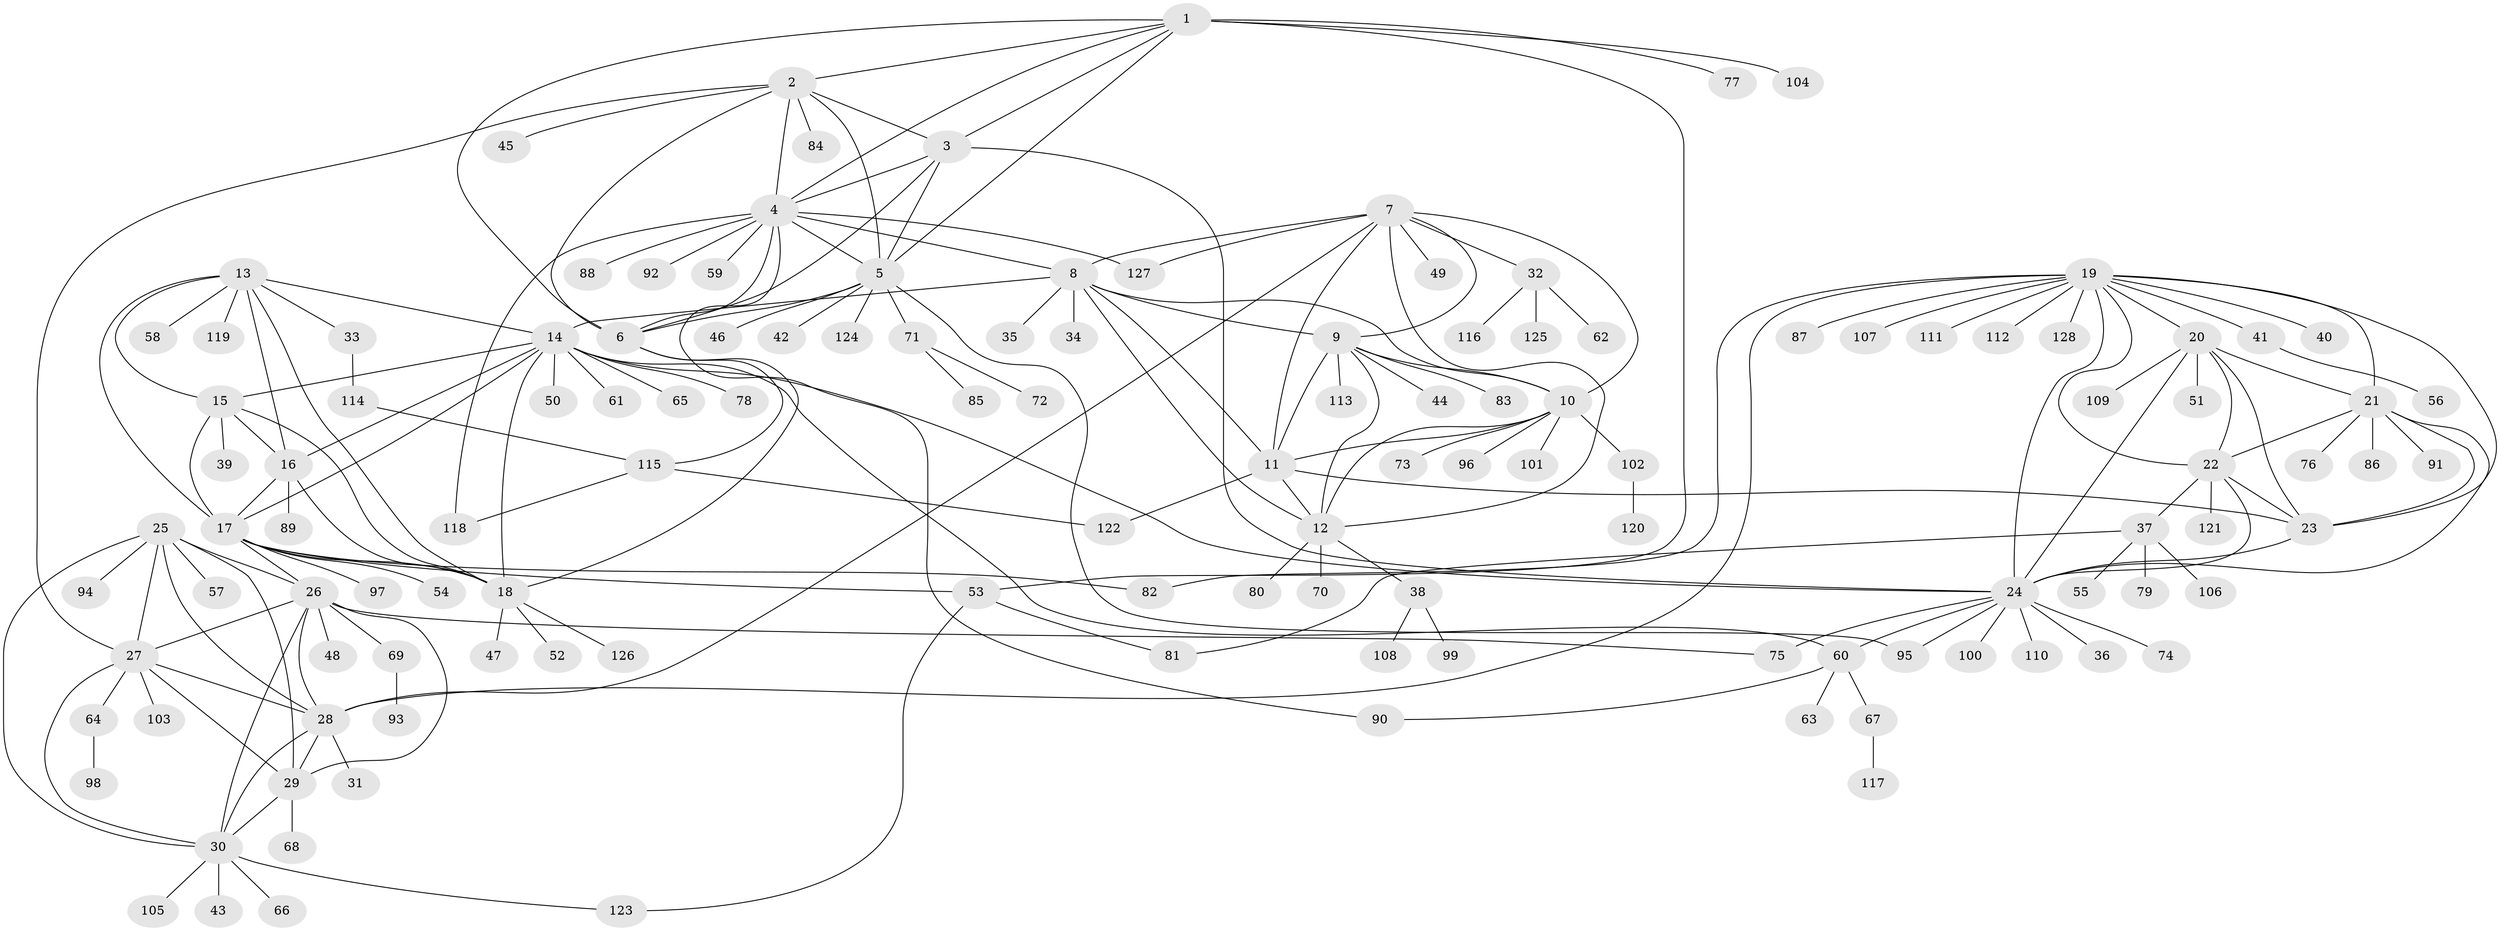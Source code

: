 // coarse degree distribution, {6: 0.05263157894736842, 7: 0.05263157894736842, 4: 0.02631578947368421, 15: 0.013157894736842105, 11: 0.013157894736842105, 5: 0.05263157894736842, 10: 0.013157894736842105, 8: 0.02631578947368421, 9: 0.013157894736842105, 14: 0.013157894736842105, 2: 0.07894736842105263, 1: 0.6447368421052632}
// Generated by graph-tools (version 1.1) at 2025/19/03/04/25 18:19:43]
// undirected, 128 vertices, 195 edges
graph export_dot {
graph [start="1"]
  node [color=gray90,style=filled];
  1;
  2;
  3;
  4;
  5;
  6;
  7;
  8;
  9;
  10;
  11;
  12;
  13;
  14;
  15;
  16;
  17;
  18;
  19;
  20;
  21;
  22;
  23;
  24;
  25;
  26;
  27;
  28;
  29;
  30;
  31;
  32;
  33;
  34;
  35;
  36;
  37;
  38;
  39;
  40;
  41;
  42;
  43;
  44;
  45;
  46;
  47;
  48;
  49;
  50;
  51;
  52;
  53;
  54;
  55;
  56;
  57;
  58;
  59;
  60;
  61;
  62;
  63;
  64;
  65;
  66;
  67;
  68;
  69;
  70;
  71;
  72;
  73;
  74;
  75;
  76;
  77;
  78;
  79;
  80;
  81;
  82;
  83;
  84;
  85;
  86;
  87;
  88;
  89;
  90;
  91;
  92;
  93;
  94;
  95;
  96;
  97;
  98;
  99;
  100;
  101;
  102;
  103;
  104;
  105;
  106;
  107;
  108;
  109;
  110;
  111;
  112;
  113;
  114;
  115;
  116;
  117;
  118;
  119;
  120;
  121;
  122;
  123;
  124;
  125;
  126;
  127;
  128;
  1 -- 2;
  1 -- 3;
  1 -- 4;
  1 -- 5;
  1 -- 6;
  1 -- 53;
  1 -- 77;
  1 -- 104;
  2 -- 3;
  2 -- 4;
  2 -- 5;
  2 -- 6;
  2 -- 27;
  2 -- 45;
  2 -- 84;
  3 -- 4;
  3 -- 5;
  3 -- 6;
  3 -- 24;
  4 -- 5;
  4 -- 6;
  4 -- 8;
  4 -- 59;
  4 -- 88;
  4 -- 90;
  4 -- 92;
  4 -- 118;
  4 -- 127;
  5 -- 6;
  5 -- 42;
  5 -- 46;
  5 -- 71;
  5 -- 95;
  5 -- 124;
  6 -- 18;
  6 -- 115;
  7 -- 8;
  7 -- 9;
  7 -- 10;
  7 -- 11;
  7 -- 12;
  7 -- 28;
  7 -- 32;
  7 -- 49;
  7 -- 127;
  8 -- 9;
  8 -- 10;
  8 -- 11;
  8 -- 12;
  8 -- 14;
  8 -- 34;
  8 -- 35;
  9 -- 10;
  9 -- 11;
  9 -- 12;
  9 -- 44;
  9 -- 83;
  9 -- 113;
  10 -- 11;
  10 -- 12;
  10 -- 73;
  10 -- 96;
  10 -- 101;
  10 -- 102;
  11 -- 12;
  11 -- 23;
  11 -- 122;
  12 -- 38;
  12 -- 70;
  12 -- 80;
  13 -- 14;
  13 -- 15;
  13 -- 16;
  13 -- 17;
  13 -- 18;
  13 -- 33;
  13 -- 58;
  13 -- 119;
  14 -- 15;
  14 -- 16;
  14 -- 17;
  14 -- 18;
  14 -- 24;
  14 -- 50;
  14 -- 60;
  14 -- 61;
  14 -- 65;
  14 -- 78;
  15 -- 16;
  15 -- 17;
  15 -- 18;
  15 -- 39;
  16 -- 17;
  16 -- 18;
  16 -- 89;
  17 -- 18;
  17 -- 26;
  17 -- 53;
  17 -- 54;
  17 -- 82;
  17 -- 97;
  18 -- 47;
  18 -- 52;
  18 -- 126;
  19 -- 20;
  19 -- 21;
  19 -- 22;
  19 -- 23;
  19 -- 24;
  19 -- 28;
  19 -- 40;
  19 -- 41;
  19 -- 82;
  19 -- 87;
  19 -- 107;
  19 -- 111;
  19 -- 112;
  19 -- 128;
  20 -- 21;
  20 -- 22;
  20 -- 23;
  20 -- 24;
  20 -- 51;
  20 -- 109;
  21 -- 22;
  21 -- 23;
  21 -- 24;
  21 -- 76;
  21 -- 86;
  21 -- 91;
  22 -- 23;
  22 -- 24;
  22 -- 37;
  22 -- 121;
  23 -- 24;
  24 -- 36;
  24 -- 60;
  24 -- 74;
  24 -- 75;
  24 -- 95;
  24 -- 100;
  24 -- 110;
  25 -- 26;
  25 -- 27;
  25 -- 28;
  25 -- 29;
  25 -- 30;
  25 -- 57;
  25 -- 94;
  26 -- 27;
  26 -- 28;
  26 -- 29;
  26 -- 30;
  26 -- 48;
  26 -- 69;
  26 -- 75;
  27 -- 28;
  27 -- 29;
  27 -- 30;
  27 -- 64;
  27 -- 103;
  28 -- 29;
  28 -- 30;
  28 -- 31;
  29 -- 30;
  29 -- 68;
  30 -- 43;
  30 -- 66;
  30 -- 105;
  30 -- 123;
  32 -- 62;
  32 -- 116;
  32 -- 125;
  33 -- 114;
  37 -- 55;
  37 -- 79;
  37 -- 81;
  37 -- 106;
  38 -- 99;
  38 -- 108;
  41 -- 56;
  53 -- 81;
  53 -- 123;
  60 -- 63;
  60 -- 67;
  60 -- 90;
  64 -- 98;
  67 -- 117;
  69 -- 93;
  71 -- 72;
  71 -- 85;
  102 -- 120;
  114 -- 115;
  115 -- 118;
  115 -- 122;
}

